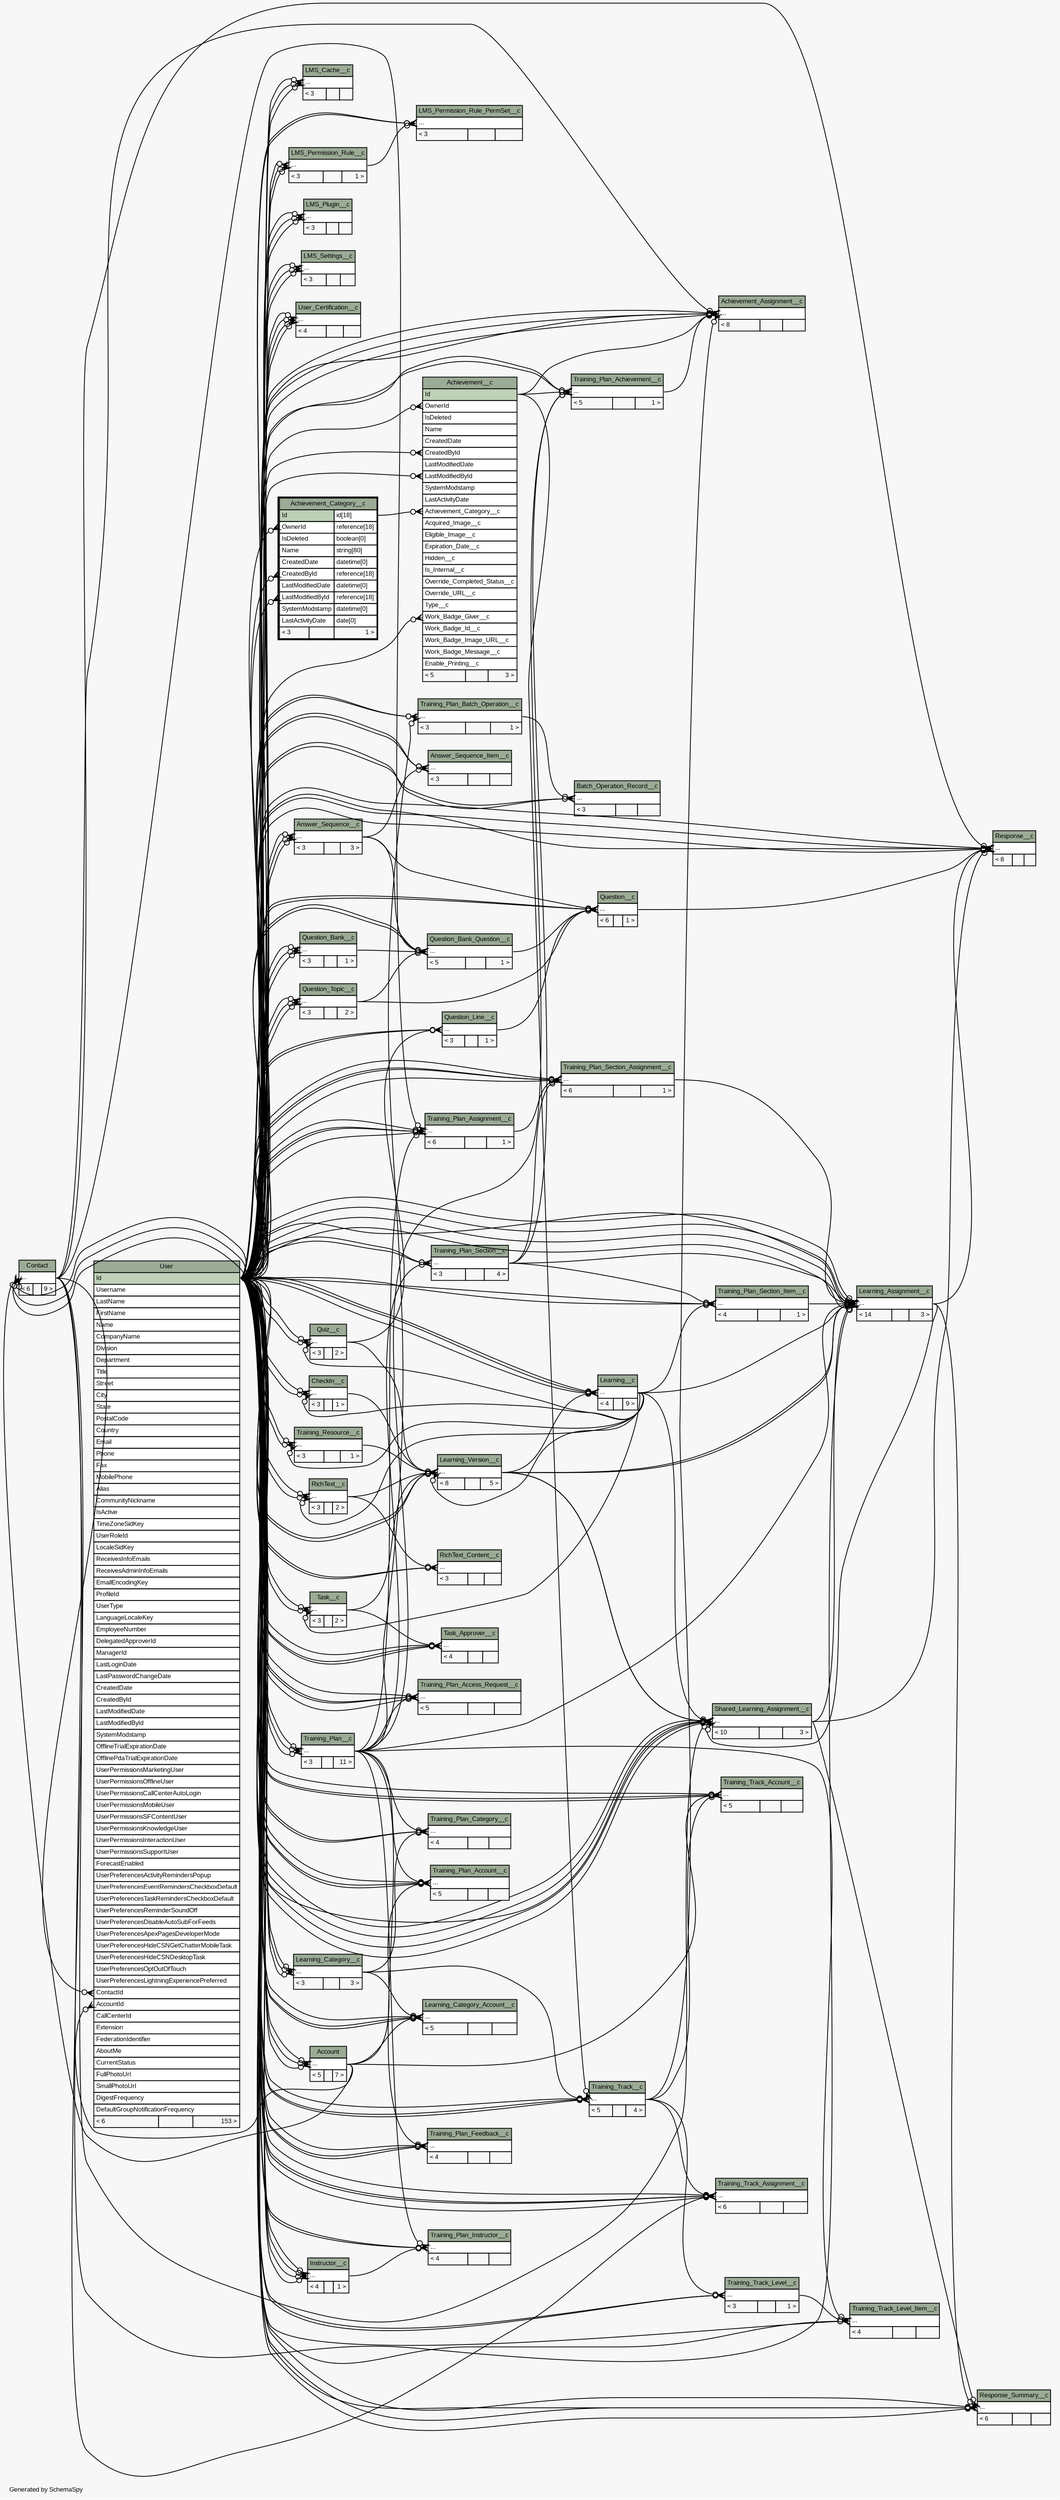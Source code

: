 // dot 2.36.0 on Mac OS X 10.10.3
// SchemaSpy rev 590
digraph "twoDegreesRelationshipsDiagram" {
  graph [
    rankdir="RL"
    bgcolor="#f7f7f7"
    label="\nGenerated by SchemaSpy"
    labeljust="l"
    nodesep="0.18"
    ranksep="0.46"
    fontname="Arial"
    fontsize="8"
  ];
  node [
    fontname="Arial"
    fontsize="8"
    shape="plaintext"
  ];
  edge [
    arrowsize="0.8"
  ];
  "Account":"elipses":w -> "User":"Id":e [arrowhead=none dir=back arrowtail=crowodot];
  "Account":"elipses":w -> "User":"Id":e [arrowhead=none dir=back arrowtail=crowodot];
  "Account":"elipses":w -> "User":"Id":e [arrowhead=none dir=back arrowtail=crowodot];
  "Achievement__c":"Achievement_Category__c":w -> "Achievement_Category__c":"Id.type":e [arrowhead=none dir=back arrowtail=crowodot];
  "Achievement__c":"CreatedById":w -> "User":"Id":e [arrowhead=none dir=back arrowtail=crowodot];
  "Achievement__c":"LastModifiedById":w -> "User":"Id":e [arrowhead=none dir=back arrowtail=crowodot];
  "Achievement__c":"OwnerId":w -> "User":"Id":e [arrowhead=none dir=back arrowtail=crowodot];
  "Achievement__c":"Work_Badge_Giver__c":w -> "User":"Id":e [arrowhead=none dir=back arrowtail=crowodot];
  "Achievement_Assignment__c":"elipses":w -> "Achievement__c":"Id":e [arrowhead=none dir=back arrowtail=crowodot];
  "Achievement_Assignment__c":"elipses":w -> "Contact":"elipses":e [arrowhead=none dir=back arrowtail=crowodot];
  "Achievement_Assignment__c":"elipses":w -> "User":"Id":e [arrowhead=none dir=back arrowtail=crowodot];
  "Achievement_Assignment__c":"elipses":w -> "User":"Id":e [arrowhead=none dir=back arrowtail=crowodot];
  "Achievement_Assignment__c":"elipses":w -> "User":"Id":e [arrowhead=none dir=back arrowtail=crowodot];
  "Achievement_Assignment__c":"elipses":w -> "Training_Plan_Achievement__c":"elipses":e [arrowhead=none dir=back arrowtail=crowodot];
  "Achievement_Assignment__c":"elipses":w -> "Training_Track__c":"elipses":e [arrowhead=none dir=back arrowtail=crowodot];
  "Achievement_Assignment__c":"elipses":w -> "User":"Id":e [arrowhead=none dir=back arrowtail=crowodot];
  "Achievement_Category__c":"CreatedById":w -> "User":"Id":e [arrowhead=none dir=back arrowtail=crowodot];
  "Achievement_Category__c":"LastModifiedById":w -> "User":"Id":e [arrowhead=none dir=back arrowtail=crowodot];
  "Achievement_Category__c":"OwnerId":w -> "User":"Id":e [arrowhead=none dir=back arrowtail=crowodot];
  "Answer_Sequence__c":"elipses":w -> "User":"Id":e [arrowhead=none dir=back arrowtail=crowodot];
  "Answer_Sequence__c":"elipses":w -> "User":"Id":e [arrowhead=none dir=back arrowtail=crowodot];
  "Answer_Sequence__c":"elipses":w -> "User":"Id":e [arrowhead=none dir=back arrowtail=crowodot];
  "Answer_Sequence_Item__c":"elipses":w -> "Answer_Sequence__c":"elipses":e [arrowhead=none dir=back arrowtail=crowodot];
  "Answer_Sequence_Item__c":"elipses":w -> "User":"Id":e [arrowhead=none dir=back arrowtail=crowodot];
  "Answer_Sequence_Item__c":"elipses":w -> "User":"Id":e [arrowhead=none dir=back arrowtail=crowodot];
  "Batch_Operation_Record__c":"elipses":w -> "User":"Id":e [arrowhead=none dir=back arrowtail=crowodot];
  "Batch_Operation_Record__c":"elipses":w -> "User":"Id":e [arrowhead=none dir=back arrowtail=crowodot];
  "Batch_Operation_Record__c":"elipses":w -> "Training_Plan_Batch_Operation__c":"elipses":e [arrowhead=none dir=back arrowtail=crowodot];
  "CheckIn__c":"elipses":w -> "User":"Id":e [arrowhead=none dir=back arrowtail=crowodot];
  "CheckIn__c":"elipses":w -> "User":"Id":e [arrowhead=none dir=back arrowtail=crowodot];
  "CheckIn__c":"elipses":w -> "Learning__c":"elipses":e [arrowhead=none dir=back arrowtail=crowodot];
  "Contact":"elipses":w -> "Account":"elipses":e [arrowhead=none dir=back arrowtail=crowodot];
  "Contact":"elipses":w -> "User":"Id":e [arrowhead=none dir=back arrowtail=crowodot];
  "Contact":"elipses":w -> "User":"Id":e [arrowhead=none dir=back arrowtail=crowodot];
  "Contact":"elipses":w -> "User":"Id":e [arrowhead=none dir=back arrowtail=crowodot];
  "Instructor__c":"elipses":w -> "User":"Id":e [arrowhead=none dir=back arrowtail=crowodot];
  "Instructor__c":"elipses":w -> "User":"Id":e [arrowhead=none dir=back arrowtail=crowodot];
  "Instructor__c":"elipses":w -> "User":"Id":e [arrowhead=none dir=back arrowtail=crowodot];
  "Instructor__c":"elipses":w -> "User":"Id":e [arrowhead=none dir=back arrowtail=crowodot];
  "Learning__c":"elipses":w -> "User":"Id":e [arrowhead=none dir=back arrowtail=crowodot];
  "Learning__c":"elipses":w -> "Learning_Version__c":"elipses":e [arrowhead=none dir=back arrowtail=crowodot];
  "Learning__c":"elipses":w -> "User":"Id":e [arrowhead=none dir=back arrowtail=crowodot];
  "Learning__c":"elipses":w -> "User":"Id":e [arrowhead=none dir=back arrowtail=crowodot];
  "Learning_Assignment__c":"elipses":w -> "User":"Id":e [arrowhead=none dir=back arrowtail=crowodot];
  "Learning_Assignment__c":"elipses":w -> "Contact":"elipses":e [arrowhead=none dir=back arrowtail=crowodot];
  "Learning_Assignment__c":"elipses":w -> "User":"Id":e [arrowhead=none dir=back arrowtail=crowodot];
  "Learning_Assignment__c":"elipses":w -> "Learning_Version__c":"elipses":e [arrowhead=none dir=back arrowtail=crowodot];
  "Learning_Assignment__c":"elipses":w -> "User":"Id":e [arrowhead=none dir=back arrowtail=crowodot];
  "Learning_Assignment__c":"elipses":w -> "Learning__c":"elipses":e [arrowhead=none dir=back arrowtail=crowodot];
  "Learning_Assignment__c":"elipses":w -> "Learning_Version__c":"elipses":e [arrowhead=none dir=back arrowtail=crowodot];
  "Learning_Assignment__c":"elipses":w -> "User":"Id":e [arrowhead=none dir=back arrowtail=crowodot];
  "Learning_Assignment__c":"elipses":w -> "Shared_Learning_Assignment__c":"elipses":e [arrowhead=none dir=back arrowtail=crowodot];
  "Learning_Assignment__c":"elipses":w -> "Training_Plan__c":"elipses":e [arrowhead=none dir=back arrowtail=crowodot];
  "Learning_Assignment__c":"elipses":w -> "Training_Plan_Section__c":"elipses":e [arrowhead=none dir=back arrowtail=crowodot];
  "Learning_Assignment__c":"elipses":w -> "Training_Plan_Section_Assignment__c":"elipses":e [arrowhead=none dir=back arrowtail=crowodot];
  "Learning_Assignment__c":"elipses":w -> "Training_Plan_Section_Item__c":"elipses":e [arrowhead=none dir=back arrowtail=crowodot];
  "Learning_Assignment__c":"elipses":w -> "User":"Id":e [arrowhead=none dir=back arrowtail=crowodot];
  "Learning_Category__c":"elipses":w -> "User":"Id":e [arrowhead=none dir=back arrowtail=crowodot];
  "Learning_Category__c":"elipses":w -> "User":"Id":e [arrowhead=none dir=back arrowtail=crowodot];
  "Learning_Category__c":"elipses":w -> "User":"Id":e [arrowhead=none dir=back arrowtail=crowodot];
  "Learning_Category_Account__c":"elipses":w -> "Account":"elipses":e [arrowhead=none dir=back arrowtail=crowodot];
  "Learning_Category_Account__c":"elipses":w -> "User":"Id":e [arrowhead=none dir=back arrowtail=crowodot];
  "Learning_Category_Account__c":"elipses":w -> "User":"Id":e [arrowhead=none dir=back arrowtail=crowodot];
  "Learning_Category_Account__c":"elipses":w -> "Learning_Category__c":"elipses":e [arrowhead=none dir=back arrowtail=crowodot];
  "Learning_Category_Account__c":"elipses":w -> "User":"Id":e [arrowhead=none dir=back arrowtail=crowodot];
  "Learning_Version__c":"elipses":w -> "CheckIn__c":"elipses":e [arrowhead=none dir=back arrowtail=crowodot];
  "Learning_Version__c":"elipses":w -> "User":"Id":e [arrowhead=none dir=back arrowtail=crowodot];
  "Learning_Version__c":"elipses":w -> "User":"Id":e [arrowhead=none dir=back arrowtail=crowodot];
  "Learning_Version__c":"elipses":w -> "Learning__c":"elipses":e [arrowhead=none dir=back arrowtail=crowodot];
  "Learning_Version__c":"elipses":w -> "Quiz__c":"elipses":e [arrowhead=none dir=back arrowtail=crowodot];
  "Learning_Version__c":"elipses":w -> "RichText__c":"elipses":e [arrowhead=none dir=back arrowtail=crowodot];
  "Learning_Version__c":"elipses":w -> "Task__c":"elipses":e [arrowhead=none dir=back arrowtail=crowodot];
  "Learning_Version__c":"elipses":w -> "Training_Resource__c":"elipses":e [arrowhead=none dir=back arrowtail=crowodot];
  "LMS_Cache__c":"elipses":w -> "User":"Id":e [arrowhead=none dir=back arrowtail=crowodot];
  "LMS_Cache__c":"elipses":w -> "User":"Id":e [arrowhead=none dir=back arrowtail=crowodot];
  "LMS_Cache__c":"elipses":w -> "User":"Id":e [arrowhead=none dir=back arrowtail=crowodot];
  "LMS_Permission_Rule__c":"elipses":w -> "User":"Id":e [arrowhead=none dir=back arrowtail=crowodot];
  "LMS_Permission_Rule__c":"elipses":w -> "User":"Id":e [arrowhead=none dir=back arrowtail=crowodot];
  "LMS_Permission_Rule__c":"elipses":w -> "User":"Id":e [arrowhead=none dir=back arrowtail=crowodot];
  "LMS_Permission_Rule_PermSet__c":"elipses":w -> "User":"Id":e [arrowhead=none dir=back arrowtail=crowodot];
  "LMS_Permission_Rule_PermSet__c":"elipses":w -> "User":"Id":e [arrowhead=none dir=back arrowtail=crowodot];
  "LMS_Permission_Rule_PermSet__c":"elipses":w -> "LMS_Permission_Rule__c":"elipses":e [arrowhead=none dir=back arrowtail=crowodot];
  "LMS_Plugin__c":"elipses":w -> "User":"Id":e [arrowhead=none dir=back arrowtail=crowodot];
  "LMS_Plugin__c":"elipses":w -> "User":"Id":e [arrowhead=none dir=back arrowtail=crowodot];
  "LMS_Plugin__c":"elipses":w -> "User":"Id":e [arrowhead=none dir=back arrowtail=crowodot];
  "LMS_Settings__c":"elipses":w -> "User":"Id":e [arrowhead=none dir=back arrowtail=crowodot];
  "LMS_Settings__c":"elipses":w -> "User":"Id":e [arrowhead=none dir=back arrowtail=crowodot];
  "LMS_Settings__c":"elipses":w -> "User":"Id":e [arrowhead=none dir=back arrowtail=crowodot];
  "Question__c":"elipses":w -> "Answer_Sequence__c":"elipses":e [arrowhead=none dir=back arrowtail=crowodot];
  "Question__c":"elipses":w -> "User":"Id":e [arrowhead=none dir=back arrowtail=crowodot];
  "Question__c":"elipses":w -> "User":"Id":e [arrowhead=none dir=back arrowtail=crowodot];
  "Question__c":"elipses":w -> "Question_Bank_Question__c":"elipses":e [arrowhead=none dir=back arrowtail=crowodot];
  "Question__c":"elipses":w -> "Question_Line__c":"elipses":e [arrowhead=none dir=back arrowtail=crowodot];
  "Question__c":"elipses":w -> "Question_Topic__c":"elipses":e [arrowhead=none dir=back arrowtail=crowodot];
  "Question_Bank__c":"elipses":w -> "User":"Id":e [arrowhead=none dir=back arrowtail=crowodot];
  "Question_Bank__c":"elipses":w -> "User":"Id":e [arrowhead=none dir=back arrowtail=crowodot];
  "Question_Bank__c":"elipses":w -> "User":"Id":e [arrowhead=none dir=back arrowtail=crowodot];
  "Question_Bank_Question__c":"elipses":w -> "Answer_Sequence__c":"elipses":e [arrowhead=none dir=back arrowtail=crowodot];
  "Question_Bank_Question__c":"elipses":w -> "User":"Id":e [arrowhead=none dir=back arrowtail=crowodot];
  "Question_Bank_Question__c":"elipses":w -> "User":"Id":e [arrowhead=none dir=back arrowtail=crowodot];
  "Question_Bank_Question__c":"elipses":w -> "Question_Bank__c":"elipses":e [arrowhead=none dir=back arrowtail=crowodot];
  "Question_Bank_Question__c":"elipses":w -> "Question_Topic__c":"elipses":e [arrowhead=none dir=back arrowtail=crowodot];
  "Question_Line__c":"elipses":w -> "User":"Id":e [arrowhead=none dir=back arrowtail=crowodot];
  "Question_Line__c":"elipses":w -> "User":"Id":e [arrowhead=none dir=back arrowtail=crowodot];
  "Question_Line__c":"elipses":w -> "Quiz__c":"elipses":e [arrowhead=none dir=back arrowtail=crowodot];
  "Question_Topic__c":"elipses":w -> "User":"Id":e [arrowhead=none dir=back arrowtail=crowodot];
  "Question_Topic__c":"elipses":w -> "User":"Id":e [arrowhead=none dir=back arrowtail=crowodot];
  "Question_Topic__c":"elipses":w -> "User":"Id":e [arrowhead=none dir=back arrowtail=crowodot];
  "Quiz__c":"elipses":w -> "User":"Id":e [arrowhead=none dir=back arrowtail=crowodot];
  "Quiz__c":"elipses":w -> "User":"Id":e [arrowhead=none dir=back arrowtail=crowodot];
  "Quiz__c":"elipses":w -> "Learning__c":"elipses":e [arrowhead=none dir=back arrowtail=crowodot];
  "Response__c":"elipses":w -> "Contact":"elipses":e [arrowhead=none dir=back arrowtail=crowodot];
  "Response__c":"elipses":w -> "User":"Id":e [arrowhead=none dir=back arrowtail=crowodot];
  "Response__c":"elipses":w -> "User":"Id":e [arrowhead=none dir=back arrowtail=crowodot];
  "Response__c":"elipses":w -> "Learning_Assignment__c":"elipses":e [arrowhead=none dir=back arrowtail=crowodot];
  "Response__c":"elipses":w -> "User":"Id":e [arrowhead=none dir=back arrowtail=crowodot];
  "Response__c":"elipses":w -> "Question__c":"elipses":e [arrowhead=none dir=back arrowtail=crowodot];
  "Response__c":"elipses":w -> "Shared_Learning_Assignment__c":"elipses":e [arrowhead=none dir=back arrowtail=crowodot];
  "Response__c":"elipses":w -> "User":"Id":e [arrowhead=none dir=back arrowtail=crowodot];
  "Response_Summary__c":"elipses":w -> "User":"Id":e [arrowhead=none dir=back arrowtail=crowodot];
  "Response_Summary__c":"elipses":w -> "User":"Id":e [arrowhead=none dir=back arrowtail=crowodot];
  "Response_Summary__c":"elipses":w -> "Learning_Assignment__c":"elipses":e [arrowhead=none dir=back arrowtail=crowodot];
  "Response_Summary__c":"elipses":w -> "User":"Id":e [arrowhead=none dir=back arrowtail=crowodot];
  "Response_Summary__c":"elipses":w -> "Shared_Learning_Assignment__c":"elipses":e [arrowhead=none dir=back arrowtail=crowodot];
  "Response_Summary__c":"elipses":w -> "User":"Id":e [arrowhead=none dir=back arrowtail=crowodot];
  "RichText__c":"elipses":w -> "User":"Id":e [arrowhead=none dir=back arrowtail=crowodot];
  "RichText__c":"elipses":w -> "User":"Id":e [arrowhead=none dir=back arrowtail=crowodot];
  "RichText__c":"elipses":w -> "Learning__c":"elipses":e [arrowhead=none dir=back arrowtail=crowodot];
  "RichText_Content__c":"elipses":w -> "User":"Id":e [arrowhead=none dir=back arrowtail=crowodot];
  "RichText_Content__c":"elipses":w -> "User":"Id":e [arrowhead=none dir=back arrowtail=crowodot];
  "RichText_Content__c":"elipses":w -> "RichText__c":"elipses":e [arrowhead=none dir=back arrowtail=crowodot];
  "Shared_Learning_Assignment__c":"elipses":w -> "User":"Id":e [arrowhead=none dir=back arrowtail=crowodot];
  "Shared_Learning_Assignment__c":"elipses":w -> "Contact":"elipses":e [arrowhead=none dir=back arrowtail=crowodot];
  "Shared_Learning_Assignment__c":"elipses":w -> "User":"Id":e [arrowhead=none dir=back arrowtail=crowodot];
  "Shared_Learning_Assignment__c":"elipses":w -> "Learning_Version__c":"elipses":e [arrowhead=none dir=back arrowtail=crowodot];
  "Shared_Learning_Assignment__c":"elipses":w -> "User":"Id":e [arrowhead=none dir=back arrowtail=crowodot];
  "Shared_Learning_Assignment__c":"elipses":w -> "Learning__c":"elipses":e [arrowhead=none dir=back arrowtail=crowodot];
  "Shared_Learning_Assignment__c":"elipses":w -> "Learning_Assignment__c":"elipses":e [arrowhead=none dir=back arrowtail=crowodot];
  "Shared_Learning_Assignment__c":"elipses":w -> "Learning_Version__c":"elipses":e [arrowhead=none dir=back arrowtail=crowodot];
  "Shared_Learning_Assignment__c":"elipses":w -> "User":"Id":e [arrowhead=none dir=back arrowtail=crowodot];
  "Shared_Learning_Assignment__c":"elipses":w -> "User":"Id":e [arrowhead=none dir=back arrowtail=crowodot];
  "Task__c":"elipses":w -> "User":"Id":e [arrowhead=none dir=back arrowtail=crowodot];
  "Task__c":"elipses":w -> "User":"Id":e [arrowhead=none dir=back arrowtail=crowodot];
  "Task__c":"elipses":w -> "Learning__c":"elipses":e [arrowhead=none dir=back arrowtail=crowodot];
  "Task_Approver__c":"elipses":w -> "User":"Id":e [arrowhead=none dir=back arrowtail=crowodot];
  "Task_Approver__c":"elipses":w -> "User":"Id":e [arrowhead=none dir=back arrowtail=crowodot];
  "Task_Approver__c":"elipses":w -> "Task__c":"elipses":e [arrowhead=none dir=back arrowtail=crowodot];
  "Task_Approver__c":"elipses":w -> "User":"Id":e [arrowhead=none dir=back arrowtail=crowodot];
  "Training_Plan__c":"elipses":w -> "User":"Id":e [arrowhead=none dir=back arrowtail=crowodot];
  "Training_Plan__c":"elipses":w -> "User":"Id":e [arrowhead=none dir=back arrowtail=crowodot];
  "Training_Plan__c":"elipses":w -> "User":"Id":e [arrowhead=none dir=back arrowtail=crowodot];
  "Training_Plan_Access_Request__c":"elipses":w -> "User":"Id":e [arrowhead=none dir=back arrowtail=crowodot];
  "Training_Plan_Access_Request__c":"elipses":w -> "User":"Id":e [arrowhead=none dir=back arrowtail=crowodot];
  "Training_Plan_Access_Request__c":"elipses":w -> "User":"Id":e [arrowhead=none dir=back arrowtail=crowodot];
  "Training_Plan_Access_Request__c":"elipses":w -> "Training_Plan__c":"elipses":e [arrowhead=none dir=back arrowtail=crowodot];
  "Training_Plan_Access_Request__c":"elipses":w -> "User":"Id":e [arrowhead=none dir=back arrowtail=crowodot];
  "Training_Plan_Account__c":"elipses":w -> "Account":"elipses":e [arrowhead=none dir=back arrowtail=crowodot];
  "Training_Plan_Account__c":"elipses":w -> "User":"Id":e [arrowhead=none dir=back arrowtail=crowodot];
  "Training_Plan_Account__c":"elipses":w -> "User":"Id":e [arrowhead=none dir=back arrowtail=crowodot];
  "Training_Plan_Account__c":"elipses":w -> "User":"Id":e [arrowhead=none dir=back arrowtail=crowodot];
  "Training_Plan_Account__c":"elipses":w -> "Training_Plan__c":"elipses":e [arrowhead=none dir=back arrowtail=crowodot];
  "Training_Plan_Achievement__c":"elipses":w -> "Achievement__c":"Id":e [arrowhead=none dir=back arrowtail=crowodot];
  "Training_Plan_Achievement__c":"elipses":w -> "User":"Id":e [arrowhead=none dir=back arrowtail=crowodot];
  "Training_Plan_Achievement__c":"elipses":w -> "User":"Id":e [arrowhead=none dir=back arrowtail=crowodot];
  "Training_Plan_Achievement__c":"elipses":w -> "Training_Plan__c":"elipses":e [arrowhead=none dir=back arrowtail=crowodot];
  "Training_Plan_Achievement__c":"elipses":w -> "Training_Plan_Section__c":"elipses":e [arrowhead=none dir=back arrowtail=crowodot];
  "Training_Plan_Assignment__c":"elipses":w -> "Contact":"elipses":e [arrowhead=none dir=back arrowtail=crowodot];
  "Training_Plan_Assignment__c":"elipses":w -> "User":"Id":e [arrowhead=none dir=back arrowtail=crowodot];
  "Training_Plan_Assignment__c":"elipses":w -> "User":"Id":e [arrowhead=none dir=back arrowtail=crowodot];
  "Training_Plan_Assignment__c":"elipses":w -> "User":"Id":e [arrowhead=none dir=back arrowtail=crowodot];
  "Training_Plan_Assignment__c":"elipses":w -> "Training_Plan__c":"elipses":e [arrowhead=none dir=back arrowtail=crowodot];
  "Training_Plan_Assignment__c":"elipses":w -> "User":"Id":e [arrowhead=none dir=back arrowtail=crowodot];
  "Training_Plan_Batch_Operation__c":"elipses":w -> "User":"Id":e [arrowhead=none dir=back arrowtail=crowodot];
  "Training_Plan_Batch_Operation__c":"elipses":w -> "User":"Id":e [arrowhead=none dir=back arrowtail=crowodot];
  "Training_Plan_Batch_Operation__c":"elipses":w -> "Training_Plan__c":"elipses":e [arrowhead=none dir=back arrowtail=crowodot];
  "Training_Plan_Category__c":"elipses":w -> "User":"Id":e [arrowhead=none dir=back arrowtail=crowodot];
  "Training_Plan_Category__c":"elipses":w -> "User":"Id":e [arrowhead=none dir=back arrowtail=crowodot];
  "Training_Plan_Category__c":"elipses":w -> "Learning_Category__c":"elipses":e [arrowhead=none dir=back arrowtail=crowodot];
  "Training_Plan_Category__c":"elipses":w -> "Training_Plan__c":"elipses":e [arrowhead=none dir=back arrowtail=crowodot];
  "Training_Plan_Feedback__c":"elipses":w -> "User":"Id":e [arrowhead=none dir=back arrowtail=crowodot];
  "Training_Plan_Feedback__c":"elipses":w -> "User":"Id":e [arrowhead=none dir=back arrowtail=crowodot];
  "Training_Plan_Feedback__c":"elipses":w -> "Training_Plan__c":"elipses":e [arrowhead=none dir=back arrowtail=crowodot];
  "Training_Plan_Feedback__c":"elipses":w -> "User":"Id":e [arrowhead=none dir=back arrowtail=crowodot];
  "Training_Plan_Instructor__c":"elipses":w -> "User":"Id":e [arrowhead=none dir=back arrowtail=crowodot];
  "Training_Plan_Instructor__c":"elipses":w -> "Instructor__c":"elipses":e [arrowhead=none dir=back arrowtail=crowodot];
  "Training_Plan_Instructor__c":"elipses":w -> "User":"Id":e [arrowhead=none dir=back arrowtail=crowodot];
  "Training_Plan_Instructor__c":"elipses":w -> "Training_Plan__c":"elipses":e [arrowhead=none dir=back arrowtail=crowodot];
  "Training_Plan_Section__c":"elipses":w -> "User":"Id":e [arrowhead=none dir=back arrowtail=crowodot];
  "Training_Plan_Section__c":"elipses":w -> "User":"Id":e [arrowhead=none dir=back arrowtail=crowodot];
  "Training_Plan_Section__c":"elipses":w -> "Training_Plan__c":"elipses":e [arrowhead=none dir=back arrowtail=crowodot];
  "Training_Plan_Section_Assignment__c":"elipses":w -> "User":"Id":e [arrowhead=none dir=back arrowtail=crowodot];
  "Training_Plan_Section_Assignment__c":"elipses":w -> "User":"Id":e [arrowhead=none dir=back arrowtail=crowodot];
  "Training_Plan_Section_Assignment__c":"elipses":w -> "User":"Id":e [arrowhead=none dir=back arrowtail=crowodot];
  "Training_Plan_Section_Assignment__c":"elipses":w -> "Training_Plan_Assignment__c":"elipses":e [arrowhead=none dir=back arrowtail=crowodot];
  "Training_Plan_Section_Assignment__c":"elipses":w -> "Training_Plan_Section__c":"elipses":e [arrowhead=none dir=back arrowtail=crowodot];
  "Training_Plan_Section_Assignment__c":"elipses":w -> "User":"Id":e [arrowhead=none dir=back arrowtail=crowodot];
  "Training_Plan_Section_Item__c":"elipses":w -> "User":"Id":e [arrowhead=none dir=back arrowtail=crowodot];
  "Training_Plan_Section_Item__c":"elipses":w -> "User":"Id":e [arrowhead=none dir=back arrowtail=crowodot];
  "Training_Plan_Section_Item__c":"elipses":w -> "Learning__c":"elipses":e [arrowhead=none dir=back arrowtail=crowodot];
  "Training_Plan_Section_Item__c":"elipses":w -> "Training_Plan_Section__c":"elipses":e [arrowhead=none dir=back arrowtail=crowodot];
  "Training_Resource__c":"elipses":w -> "User":"Id":e [arrowhead=none dir=back arrowtail=crowodot];
  "Training_Resource__c":"elipses":w -> "User":"Id":e [arrowhead=none dir=back arrowtail=crowodot];
  "Training_Resource__c":"elipses":w -> "Learning__c":"elipses":e [arrowhead=none dir=back arrowtail=crowodot];
  "Training_Track__c":"elipses":w -> "Achievement__c":"Id":e [arrowhead=none dir=back arrowtail=crowodot];
  "Training_Track__c":"elipses":w -> "User":"Id":e [arrowhead=none dir=back arrowtail=crowodot];
  "Training_Track__c":"elipses":w -> "User":"Id":e [arrowhead=none dir=back arrowtail=crowodot];
  "Training_Track__c":"elipses":w -> "Learning_Category__c":"elipses":e [arrowhead=none dir=back arrowtail=crowodot];
  "Training_Track__c":"elipses":w -> "User":"Id":e [arrowhead=none dir=back arrowtail=crowodot];
  "Training_Track_Account__c":"elipses":w -> "Account":"elipses":e [arrowhead=none dir=back arrowtail=crowodot];
  "Training_Track_Account__c":"elipses":w -> "User":"Id":e [arrowhead=none dir=back arrowtail=crowodot];
  "Training_Track_Account__c":"elipses":w -> "User":"Id":e [arrowhead=none dir=back arrowtail=crowodot];
  "Training_Track_Account__c":"elipses":w -> "User":"Id":e [arrowhead=none dir=back arrowtail=crowodot];
  "Training_Track_Account__c":"elipses":w -> "Training_Track__c":"elipses":e [arrowhead=none dir=back arrowtail=crowodot];
  "Training_Track_Assignment__c":"elipses":w -> "Contact":"elipses":e [arrowhead=none dir=back arrowtail=crowodot];
  "Training_Track_Assignment__c":"elipses":w -> "User":"Id":e [arrowhead=none dir=back arrowtail=crowodot];
  "Training_Track_Assignment__c":"elipses":w -> "User":"Id":e [arrowhead=none dir=back arrowtail=crowodot];
  "Training_Track_Assignment__c":"elipses":w -> "User":"Id":e [arrowhead=none dir=back arrowtail=crowodot];
  "Training_Track_Assignment__c":"elipses":w -> "Training_Track__c":"elipses":e [arrowhead=none dir=back arrowtail=crowodot];
  "Training_Track_Assignment__c":"elipses":w -> "User":"Id":e [arrowhead=none dir=back arrowtail=crowodot];
  "Training_Track_Level__c":"elipses":w -> "User":"Id":e [arrowhead=none dir=back arrowtail=crowodot];
  "Training_Track_Level__c":"elipses":w -> "User":"Id":e [arrowhead=none dir=back arrowtail=crowodot];
  "Training_Track_Level__c":"elipses":w -> "Training_Track__c":"elipses":e [arrowhead=none dir=back arrowtail=crowodot];
  "Training_Track_Level_Item__c":"elipses":w -> "User":"Id":e [arrowhead=none dir=back arrowtail=crowodot];
  "Training_Track_Level_Item__c":"elipses":w -> "User":"Id":e [arrowhead=none dir=back arrowtail=crowodot];
  "Training_Track_Level_Item__c":"elipses":w -> "Training_Plan__c":"elipses":e [arrowhead=none dir=back arrowtail=crowodot];
  "Training_Track_Level_Item__c":"elipses":w -> "Training_Track_Level__c":"elipses":e [arrowhead=none dir=back arrowtail=crowodot];
  "User":"AccountId":w -> "Account":"elipses":e [arrowhead=none dir=back arrowtail=crowodot];
  "User":"ContactId":w -> "Contact":"elipses":e [arrowhead=none dir=back arrowtail=crowodot];
  "User_Certification__c":"elipses":w -> "User":"Id":e [arrowhead=none dir=back arrowtail=crowodot];
  "User_Certification__c":"elipses":w -> "User":"Id":e [arrowhead=none dir=back arrowtail=crowodot];
  "User_Certification__c":"elipses":w -> "User":"Id":e [arrowhead=none dir=back arrowtail=crowodot];
  "User_Certification__c":"elipses":w -> "User":"Id":e [arrowhead=none dir=back arrowtail=crowodot];
  "Account" [
    label=<
    <TABLE BORDER="0" CELLBORDER="1" CELLSPACING="0" BGCOLOR="#ffffff">
      <TR><TD COLSPAN="3" BGCOLOR="#9bab96" ALIGN="CENTER">Account</TD></TR>
      <TR><TD PORT="elipses" COLSPAN="3" ALIGN="LEFT">...</TD></TR>
      <TR><TD ALIGN="LEFT" BGCOLOR="#f7f7f7">&lt; 5</TD><TD ALIGN="RIGHT" BGCOLOR="#f7f7f7">  </TD><TD ALIGN="RIGHT" BGCOLOR="#f7f7f7">7 &gt;</TD></TR>
    </TABLE>>
    URL="Account.html"
    tooltip="Account"
  ];
  "Achievement__c" [
    label=<
    <TABLE BORDER="0" CELLBORDER="1" CELLSPACING="0" BGCOLOR="#ffffff">
      <TR><TD COLSPAN="3" BGCOLOR="#9bab96" ALIGN="CENTER">Achievement__c</TD></TR>
      <TR><TD PORT="Id" COLSPAN="3" BGCOLOR="#bed1b8" ALIGN="LEFT">Id</TD></TR>
      <TR><TD PORT="OwnerId" COLSPAN="3" ALIGN="LEFT">OwnerId</TD></TR>
      <TR><TD PORT="IsDeleted" COLSPAN="3" ALIGN="LEFT">IsDeleted</TD></TR>
      <TR><TD PORT="Name" COLSPAN="3" ALIGN="LEFT">Name</TD></TR>
      <TR><TD PORT="CreatedDate" COLSPAN="3" ALIGN="LEFT">CreatedDate</TD></TR>
      <TR><TD PORT="CreatedById" COLSPAN="3" ALIGN="LEFT">CreatedById</TD></TR>
      <TR><TD PORT="LastModifiedDate" COLSPAN="3" ALIGN="LEFT">LastModifiedDate</TD></TR>
      <TR><TD PORT="LastModifiedById" COLSPAN="3" ALIGN="LEFT">LastModifiedById</TD></TR>
      <TR><TD PORT="SystemModstamp" COLSPAN="3" ALIGN="LEFT">SystemModstamp</TD></TR>
      <TR><TD PORT="LastActivityDate" COLSPAN="3" ALIGN="LEFT">LastActivityDate</TD></TR>
      <TR><TD PORT="Achievement_Category__c" COLSPAN="3" ALIGN="LEFT">Achievement_Category__c</TD></TR>
      <TR><TD PORT="Acquired_Image__c" COLSPAN="3" ALIGN="LEFT">Acquired_Image__c</TD></TR>
      <TR><TD PORT="Eligible_Image__c" COLSPAN="3" ALIGN="LEFT">Eligible_Image__c</TD></TR>
      <TR><TD PORT="Expiration_Date__c" COLSPAN="3" ALIGN="LEFT">Expiration_Date__c</TD></TR>
      <TR><TD PORT="Hidden__c" COLSPAN="3" ALIGN="LEFT">Hidden__c</TD></TR>
      <TR><TD PORT="Is_Internal__c" COLSPAN="3" ALIGN="LEFT">Is_Internal__c</TD></TR>
      <TR><TD PORT="Override_Completed_Status__c" COLSPAN="3" ALIGN="LEFT">Override_Completed_Status__c</TD></TR>
      <TR><TD PORT="Override_URL__c" COLSPAN="3" ALIGN="LEFT">Override_URL__c</TD></TR>
      <TR><TD PORT="Type__c" COLSPAN="3" ALIGN="LEFT">Type__c</TD></TR>
      <TR><TD PORT="Work_Badge_Giver__c" COLSPAN="3" ALIGN="LEFT">Work_Badge_Giver__c</TD></TR>
      <TR><TD PORT="Work_Badge_Id__c" COLSPAN="3" ALIGN="LEFT">Work_Badge_Id__c</TD></TR>
      <TR><TD PORT="Work_Badge_Image_URL__c" COLSPAN="3" ALIGN="LEFT">Work_Badge_Image_URL__c</TD></TR>
      <TR><TD PORT="Work_Badge_Message__c" COLSPAN="3" ALIGN="LEFT">Work_Badge_Message__c</TD></TR>
      <TR><TD PORT="Enable_Printing__c" COLSPAN="3" ALIGN="LEFT">Enable_Printing__c</TD></TR>
      <TR><TD ALIGN="LEFT" BGCOLOR="#f7f7f7">&lt; 5</TD><TD ALIGN="RIGHT" BGCOLOR="#f7f7f7">  </TD><TD ALIGN="RIGHT" BGCOLOR="#f7f7f7">3 &gt;</TD></TR>
    </TABLE>>
    URL="Achievement__c.html"
    tooltip="Achievement__c"
  ];
  "Achievement_Assignment__c" [
    label=<
    <TABLE BORDER="0" CELLBORDER="1" CELLSPACING="0" BGCOLOR="#ffffff">
      <TR><TD COLSPAN="3" BGCOLOR="#9bab96" ALIGN="CENTER">Achievement_Assignment__c</TD></TR>
      <TR><TD PORT="elipses" COLSPAN="3" ALIGN="LEFT">...</TD></TR>
      <TR><TD ALIGN="LEFT" BGCOLOR="#f7f7f7">&lt; 8</TD><TD ALIGN="RIGHT" BGCOLOR="#f7f7f7">  </TD><TD ALIGN="RIGHT" BGCOLOR="#f7f7f7">  </TD></TR>
    </TABLE>>
    URL="Achievement_Assignment__c.html"
    tooltip="Achievement_Assignment__c"
  ];
  "Achievement_Category__c" [
    label=<
    <TABLE BORDER="2" CELLBORDER="1" CELLSPACING="0" BGCOLOR="#ffffff">
      <TR><TD COLSPAN="3" BGCOLOR="#9bab96" ALIGN="CENTER">Achievement_Category__c</TD></TR>
      <TR><TD PORT="Id" COLSPAN="2" BGCOLOR="#bed1b8" ALIGN="LEFT">Id</TD><TD PORT="Id.type" ALIGN="LEFT">id[18]</TD></TR>
      <TR><TD PORT="OwnerId" COLSPAN="2" ALIGN="LEFT">OwnerId</TD><TD PORT="OwnerId.type" ALIGN="LEFT">reference[18]</TD></TR>
      <TR><TD PORT="IsDeleted" COLSPAN="2" ALIGN="LEFT">IsDeleted</TD><TD PORT="IsDeleted.type" ALIGN="LEFT">boolean[0]</TD></TR>
      <TR><TD PORT="Name" COLSPAN="2" ALIGN="LEFT">Name</TD><TD PORT="Name.type" ALIGN="LEFT">string[80]</TD></TR>
      <TR><TD PORT="CreatedDate" COLSPAN="2" ALIGN="LEFT">CreatedDate</TD><TD PORT="CreatedDate.type" ALIGN="LEFT">datetime[0]</TD></TR>
      <TR><TD PORT="CreatedById" COLSPAN="2" ALIGN="LEFT">CreatedById</TD><TD PORT="CreatedById.type" ALIGN="LEFT">reference[18]</TD></TR>
      <TR><TD PORT="LastModifiedDate" COLSPAN="2" ALIGN="LEFT">LastModifiedDate</TD><TD PORT="LastModifiedDate.type" ALIGN="LEFT">datetime[0]</TD></TR>
      <TR><TD PORT="LastModifiedById" COLSPAN="2" ALIGN="LEFT">LastModifiedById</TD><TD PORT="LastModifiedById.type" ALIGN="LEFT">reference[18]</TD></TR>
      <TR><TD PORT="SystemModstamp" COLSPAN="2" ALIGN="LEFT">SystemModstamp</TD><TD PORT="SystemModstamp.type" ALIGN="LEFT">datetime[0]</TD></TR>
      <TR><TD PORT="LastActivityDate" COLSPAN="2" ALIGN="LEFT">LastActivityDate</TD><TD PORT="LastActivityDate.type" ALIGN="LEFT">date[0]</TD></TR>
      <TR><TD ALIGN="LEFT" BGCOLOR="#f7f7f7">&lt; 3</TD><TD ALIGN="RIGHT" BGCOLOR="#f7f7f7">  </TD><TD ALIGN="RIGHT" BGCOLOR="#f7f7f7">1 &gt;</TD></TR>
    </TABLE>>
    URL="Achievement_Category__c.html"
    tooltip="Achievement_Category__c"
  ];
  "Answer_Sequence__c" [
    label=<
    <TABLE BORDER="0" CELLBORDER="1" CELLSPACING="0" BGCOLOR="#ffffff">
      <TR><TD COLSPAN="3" BGCOLOR="#9bab96" ALIGN="CENTER">Answer_Sequence__c</TD></TR>
      <TR><TD PORT="elipses" COLSPAN="3" ALIGN="LEFT">...</TD></TR>
      <TR><TD ALIGN="LEFT" BGCOLOR="#f7f7f7">&lt; 3</TD><TD ALIGN="RIGHT" BGCOLOR="#f7f7f7">  </TD><TD ALIGN="RIGHT" BGCOLOR="#f7f7f7">3 &gt;</TD></TR>
    </TABLE>>
    URL="Answer_Sequence__c.html"
    tooltip="Answer_Sequence__c"
  ];
  "Answer_Sequence_Item__c" [
    label=<
    <TABLE BORDER="0" CELLBORDER="1" CELLSPACING="0" BGCOLOR="#ffffff">
      <TR><TD COLSPAN="3" BGCOLOR="#9bab96" ALIGN="CENTER">Answer_Sequence_Item__c</TD></TR>
      <TR><TD PORT="elipses" COLSPAN="3" ALIGN="LEFT">...</TD></TR>
      <TR><TD ALIGN="LEFT" BGCOLOR="#f7f7f7">&lt; 3</TD><TD ALIGN="RIGHT" BGCOLOR="#f7f7f7">  </TD><TD ALIGN="RIGHT" BGCOLOR="#f7f7f7">  </TD></TR>
    </TABLE>>
    URL="Answer_Sequence_Item__c.html"
    tooltip="Answer_Sequence_Item__c"
  ];
  "Batch_Operation_Record__c" [
    label=<
    <TABLE BORDER="0" CELLBORDER="1" CELLSPACING="0" BGCOLOR="#ffffff">
      <TR><TD COLSPAN="3" BGCOLOR="#9bab96" ALIGN="CENTER">Batch_Operation_Record__c</TD></TR>
      <TR><TD PORT="elipses" COLSPAN="3" ALIGN="LEFT">...</TD></TR>
      <TR><TD ALIGN="LEFT" BGCOLOR="#f7f7f7">&lt; 3</TD><TD ALIGN="RIGHT" BGCOLOR="#f7f7f7">  </TD><TD ALIGN="RIGHT" BGCOLOR="#f7f7f7">  </TD></TR>
    </TABLE>>
    URL="Batch_Operation_Record__c.html"
    tooltip="Batch_Operation_Record__c"
  ];
  "CheckIn__c" [
    label=<
    <TABLE BORDER="0" CELLBORDER="1" CELLSPACING="0" BGCOLOR="#ffffff">
      <TR><TD COLSPAN="3" BGCOLOR="#9bab96" ALIGN="CENTER">CheckIn__c</TD></TR>
      <TR><TD PORT="elipses" COLSPAN="3" ALIGN="LEFT">...</TD></TR>
      <TR><TD ALIGN="LEFT" BGCOLOR="#f7f7f7">&lt; 3</TD><TD ALIGN="RIGHT" BGCOLOR="#f7f7f7">  </TD><TD ALIGN="RIGHT" BGCOLOR="#f7f7f7">1 &gt;</TD></TR>
    </TABLE>>
    URL="CheckIn__c.html"
    tooltip="CheckIn__c"
  ];
  "Contact" [
    label=<
    <TABLE BORDER="0" CELLBORDER="1" CELLSPACING="0" BGCOLOR="#ffffff">
      <TR><TD COLSPAN="3" BGCOLOR="#9bab96" ALIGN="CENTER">Contact</TD></TR>
      <TR><TD PORT="elipses" COLSPAN="3" ALIGN="LEFT">...</TD></TR>
      <TR><TD ALIGN="LEFT" BGCOLOR="#f7f7f7">&lt; 6</TD><TD ALIGN="RIGHT" BGCOLOR="#f7f7f7">  </TD><TD ALIGN="RIGHT" BGCOLOR="#f7f7f7">9 &gt;</TD></TR>
    </TABLE>>
    URL="Contact.html"
    tooltip="Contact"
  ];
  "Instructor__c" [
    label=<
    <TABLE BORDER="0" CELLBORDER="1" CELLSPACING="0" BGCOLOR="#ffffff">
      <TR><TD COLSPAN="3" BGCOLOR="#9bab96" ALIGN="CENTER">Instructor__c</TD></TR>
      <TR><TD PORT="elipses" COLSPAN="3" ALIGN="LEFT">...</TD></TR>
      <TR><TD ALIGN="LEFT" BGCOLOR="#f7f7f7">&lt; 4</TD><TD ALIGN="RIGHT" BGCOLOR="#f7f7f7">  </TD><TD ALIGN="RIGHT" BGCOLOR="#f7f7f7">1 &gt;</TD></TR>
    </TABLE>>
    URL="Instructor__c.html"
    tooltip="Instructor__c"
  ];
  "Learning__c" [
    label=<
    <TABLE BORDER="0" CELLBORDER="1" CELLSPACING="0" BGCOLOR="#ffffff">
      <TR><TD COLSPAN="3" BGCOLOR="#9bab96" ALIGN="CENTER">Learning__c</TD></TR>
      <TR><TD PORT="elipses" COLSPAN="3" ALIGN="LEFT">...</TD></TR>
      <TR><TD ALIGN="LEFT" BGCOLOR="#f7f7f7">&lt; 4</TD><TD ALIGN="RIGHT" BGCOLOR="#f7f7f7">  </TD><TD ALIGN="RIGHT" BGCOLOR="#f7f7f7">9 &gt;</TD></TR>
    </TABLE>>
    URL="Learning__c.html"
    tooltip="Learning__c"
  ];
  "Learning_Assignment__c" [
    label=<
    <TABLE BORDER="0" CELLBORDER="1" CELLSPACING="0" BGCOLOR="#ffffff">
      <TR><TD COLSPAN="3" BGCOLOR="#9bab96" ALIGN="CENTER">Learning_Assignment__c</TD></TR>
      <TR><TD PORT="elipses" COLSPAN="3" ALIGN="LEFT">...</TD></TR>
      <TR><TD ALIGN="LEFT" BGCOLOR="#f7f7f7">&lt; 14</TD><TD ALIGN="RIGHT" BGCOLOR="#f7f7f7">  </TD><TD ALIGN="RIGHT" BGCOLOR="#f7f7f7">3 &gt;</TD></TR>
    </TABLE>>
    URL="Learning_Assignment__c.html"
    tooltip="Learning_Assignment__c"
  ];
  "Learning_Category__c" [
    label=<
    <TABLE BORDER="0" CELLBORDER="1" CELLSPACING="0" BGCOLOR="#ffffff">
      <TR><TD COLSPAN="3" BGCOLOR="#9bab96" ALIGN="CENTER">Learning_Category__c</TD></TR>
      <TR><TD PORT="elipses" COLSPAN="3" ALIGN="LEFT">...</TD></TR>
      <TR><TD ALIGN="LEFT" BGCOLOR="#f7f7f7">&lt; 3</TD><TD ALIGN="RIGHT" BGCOLOR="#f7f7f7">  </TD><TD ALIGN="RIGHT" BGCOLOR="#f7f7f7">3 &gt;</TD></TR>
    </TABLE>>
    URL="Learning_Category__c.html"
    tooltip="Learning_Category__c"
  ];
  "Learning_Category_Account__c" [
    label=<
    <TABLE BORDER="0" CELLBORDER="1" CELLSPACING="0" BGCOLOR="#ffffff">
      <TR><TD COLSPAN="3" BGCOLOR="#9bab96" ALIGN="CENTER">Learning_Category_Account__c</TD></TR>
      <TR><TD PORT="elipses" COLSPAN="3" ALIGN="LEFT">...</TD></TR>
      <TR><TD ALIGN="LEFT" BGCOLOR="#f7f7f7">&lt; 5</TD><TD ALIGN="RIGHT" BGCOLOR="#f7f7f7">  </TD><TD ALIGN="RIGHT" BGCOLOR="#f7f7f7">  </TD></TR>
    </TABLE>>
    URL="Learning_Category_Account__c.html"
    tooltip="Learning_Category_Account__c"
  ];
  "Learning_Version__c" [
    label=<
    <TABLE BORDER="0" CELLBORDER="1" CELLSPACING="0" BGCOLOR="#ffffff">
      <TR><TD COLSPAN="3" BGCOLOR="#9bab96" ALIGN="CENTER">Learning_Version__c</TD></TR>
      <TR><TD PORT="elipses" COLSPAN="3" ALIGN="LEFT">...</TD></TR>
      <TR><TD ALIGN="LEFT" BGCOLOR="#f7f7f7">&lt; 8</TD><TD ALIGN="RIGHT" BGCOLOR="#f7f7f7">  </TD><TD ALIGN="RIGHT" BGCOLOR="#f7f7f7">5 &gt;</TD></TR>
    </TABLE>>
    URL="Learning_Version__c.html"
    tooltip="Learning_Version__c"
  ];
  "LMS_Cache__c" [
    label=<
    <TABLE BORDER="0" CELLBORDER="1" CELLSPACING="0" BGCOLOR="#ffffff">
      <TR><TD COLSPAN="3" BGCOLOR="#9bab96" ALIGN="CENTER">LMS_Cache__c</TD></TR>
      <TR><TD PORT="elipses" COLSPAN="3" ALIGN="LEFT">...</TD></TR>
      <TR><TD ALIGN="LEFT" BGCOLOR="#f7f7f7">&lt; 3</TD><TD ALIGN="RIGHT" BGCOLOR="#f7f7f7">  </TD><TD ALIGN="RIGHT" BGCOLOR="#f7f7f7">  </TD></TR>
    </TABLE>>
    URL="LMS_Cache__c.html"
    tooltip="LMS_Cache__c"
  ];
  "LMS_Permission_Rule__c" [
    label=<
    <TABLE BORDER="0" CELLBORDER="1" CELLSPACING="0" BGCOLOR="#ffffff">
      <TR><TD COLSPAN="3" BGCOLOR="#9bab96" ALIGN="CENTER">LMS_Permission_Rule__c</TD></TR>
      <TR><TD PORT="elipses" COLSPAN="3" ALIGN="LEFT">...</TD></TR>
      <TR><TD ALIGN="LEFT" BGCOLOR="#f7f7f7">&lt; 3</TD><TD ALIGN="RIGHT" BGCOLOR="#f7f7f7">  </TD><TD ALIGN="RIGHT" BGCOLOR="#f7f7f7">1 &gt;</TD></TR>
    </TABLE>>
    URL="LMS_Permission_Rule__c.html"
    tooltip="LMS_Permission_Rule__c"
  ];
  "LMS_Permission_Rule_PermSet__c" [
    label=<
    <TABLE BORDER="0" CELLBORDER="1" CELLSPACING="0" BGCOLOR="#ffffff">
      <TR><TD COLSPAN="3" BGCOLOR="#9bab96" ALIGN="CENTER">LMS_Permission_Rule_PermSet__c</TD></TR>
      <TR><TD PORT="elipses" COLSPAN="3" ALIGN="LEFT">...</TD></TR>
      <TR><TD ALIGN="LEFT" BGCOLOR="#f7f7f7">&lt; 3</TD><TD ALIGN="RIGHT" BGCOLOR="#f7f7f7">  </TD><TD ALIGN="RIGHT" BGCOLOR="#f7f7f7">  </TD></TR>
    </TABLE>>
    URL="LMS_Permission_Rule_PermSet__c.html"
    tooltip="LMS_Permission_Rule_PermSet__c"
  ];
  "LMS_Plugin__c" [
    label=<
    <TABLE BORDER="0" CELLBORDER="1" CELLSPACING="0" BGCOLOR="#ffffff">
      <TR><TD COLSPAN="3" BGCOLOR="#9bab96" ALIGN="CENTER">LMS_Plugin__c</TD></TR>
      <TR><TD PORT="elipses" COLSPAN="3" ALIGN="LEFT">...</TD></TR>
      <TR><TD ALIGN="LEFT" BGCOLOR="#f7f7f7">&lt; 3</TD><TD ALIGN="RIGHT" BGCOLOR="#f7f7f7">  </TD><TD ALIGN="RIGHT" BGCOLOR="#f7f7f7">  </TD></TR>
    </TABLE>>
    URL="LMS_Plugin__c.html"
    tooltip="LMS_Plugin__c"
  ];
  "LMS_Settings__c" [
    label=<
    <TABLE BORDER="0" CELLBORDER="1" CELLSPACING="0" BGCOLOR="#ffffff">
      <TR><TD COLSPAN="3" BGCOLOR="#9bab96" ALIGN="CENTER">LMS_Settings__c</TD></TR>
      <TR><TD PORT="elipses" COLSPAN="3" ALIGN="LEFT">...</TD></TR>
      <TR><TD ALIGN="LEFT" BGCOLOR="#f7f7f7">&lt; 3</TD><TD ALIGN="RIGHT" BGCOLOR="#f7f7f7">  </TD><TD ALIGN="RIGHT" BGCOLOR="#f7f7f7">  </TD></TR>
    </TABLE>>
    URL="LMS_Settings__c.html"
    tooltip="LMS_Settings__c"
  ];
  "Question__c" [
    label=<
    <TABLE BORDER="0" CELLBORDER="1" CELLSPACING="0" BGCOLOR="#ffffff">
      <TR><TD COLSPAN="3" BGCOLOR="#9bab96" ALIGN="CENTER">Question__c</TD></TR>
      <TR><TD PORT="elipses" COLSPAN="3" ALIGN="LEFT">...</TD></TR>
      <TR><TD ALIGN="LEFT" BGCOLOR="#f7f7f7">&lt; 6</TD><TD ALIGN="RIGHT" BGCOLOR="#f7f7f7">  </TD><TD ALIGN="RIGHT" BGCOLOR="#f7f7f7">1 &gt;</TD></TR>
    </TABLE>>
    URL="Question__c.html"
    tooltip="Question__c"
  ];
  "Question_Bank__c" [
    label=<
    <TABLE BORDER="0" CELLBORDER="1" CELLSPACING="0" BGCOLOR="#ffffff">
      <TR><TD COLSPAN="3" BGCOLOR="#9bab96" ALIGN="CENTER">Question_Bank__c</TD></TR>
      <TR><TD PORT="elipses" COLSPAN="3" ALIGN="LEFT">...</TD></TR>
      <TR><TD ALIGN="LEFT" BGCOLOR="#f7f7f7">&lt; 3</TD><TD ALIGN="RIGHT" BGCOLOR="#f7f7f7">  </TD><TD ALIGN="RIGHT" BGCOLOR="#f7f7f7">1 &gt;</TD></TR>
    </TABLE>>
    URL="Question_Bank__c.html"
    tooltip="Question_Bank__c"
  ];
  "Question_Bank_Question__c" [
    label=<
    <TABLE BORDER="0" CELLBORDER="1" CELLSPACING="0" BGCOLOR="#ffffff">
      <TR><TD COLSPAN="3" BGCOLOR="#9bab96" ALIGN="CENTER">Question_Bank_Question__c</TD></TR>
      <TR><TD PORT="elipses" COLSPAN="3" ALIGN="LEFT">...</TD></TR>
      <TR><TD ALIGN="LEFT" BGCOLOR="#f7f7f7">&lt; 5</TD><TD ALIGN="RIGHT" BGCOLOR="#f7f7f7">  </TD><TD ALIGN="RIGHT" BGCOLOR="#f7f7f7">1 &gt;</TD></TR>
    </TABLE>>
    URL="Question_Bank_Question__c.html"
    tooltip="Question_Bank_Question__c"
  ];
  "Question_Line__c" [
    label=<
    <TABLE BORDER="0" CELLBORDER="1" CELLSPACING="0" BGCOLOR="#ffffff">
      <TR><TD COLSPAN="3" BGCOLOR="#9bab96" ALIGN="CENTER">Question_Line__c</TD></TR>
      <TR><TD PORT="elipses" COLSPAN="3" ALIGN="LEFT">...</TD></TR>
      <TR><TD ALIGN="LEFT" BGCOLOR="#f7f7f7">&lt; 3</TD><TD ALIGN="RIGHT" BGCOLOR="#f7f7f7">  </TD><TD ALIGN="RIGHT" BGCOLOR="#f7f7f7">1 &gt;</TD></TR>
    </TABLE>>
    URL="Question_Line__c.html"
    tooltip="Question_Line__c"
  ];
  "Question_Topic__c" [
    label=<
    <TABLE BORDER="0" CELLBORDER="1" CELLSPACING="0" BGCOLOR="#ffffff">
      <TR><TD COLSPAN="3" BGCOLOR="#9bab96" ALIGN="CENTER">Question_Topic__c</TD></TR>
      <TR><TD PORT="elipses" COLSPAN="3" ALIGN="LEFT">...</TD></TR>
      <TR><TD ALIGN="LEFT" BGCOLOR="#f7f7f7">&lt; 3</TD><TD ALIGN="RIGHT" BGCOLOR="#f7f7f7">  </TD><TD ALIGN="RIGHT" BGCOLOR="#f7f7f7">2 &gt;</TD></TR>
    </TABLE>>
    URL="Question_Topic__c.html"
    tooltip="Question_Topic__c"
  ];
  "Quiz__c" [
    label=<
    <TABLE BORDER="0" CELLBORDER="1" CELLSPACING="0" BGCOLOR="#ffffff">
      <TR><TD COLSPAN="3" BGCOLOR="#9bab96" ALIGN="CENTER">Quiz__c</TD></TR>
      <TR><TD PORT="elipses" COLSPAN="3" ALIGN="LEFT">...</TD></TR>
      <TR><TD ALIGN="LEFT" BGCOLOR="#f7f7f7">&lt; 3</TD><TD ALIGN="RIGHT" BGCOLOR="#f7f7f7">  </TD><TD ALIGN="RIGHT" BGCOLOR="#f7f7f7">2 &gt;</TD></TR>
    </TABLE>>
    URL="Quiz__c.html"
    tooltip="Quiz__c"
  ];
  "Response__c" [
    label=<
    <TABLE BORDER="0" CELLBORDER="1" CELLSPACING="0" BGCOLOR="#ffffff">
      <TR><TD COLSPAN="3" BGCOLOR="#9bab96" ALIGN="CENTER">Response__c</TD></TR>
      <TR><TD PORT="elipses" COLSPAN="3" ALIGN="LEFT">...</TD></TR>
      <TR><TD ALIGN="LEFT" BGCOLOR="#f7f7f7">&lt; 8</TD><TD ALIGN="RIGHT" BGCOLOR="#f7f7f7">  </TD><TD ALIGN="RIGHT" BGCOLOR="#f7f7f7">  </TD></TR>
    </TABLE>>
    URL="Response__c.html"
    tooltip="Response__c"
  ];
  "Response_Summary__c" [
    label=<
    <TABLE BORDER="0" CELLBORDER="1" CELLSPACING="0" BGCOLOR="#ffffff">
      <TR><TD COLSPAN="3" BGCOLOR="#9bab96" ALIGN="CENTER">Response_Summary__c</TD></TR>
      <TR><TD PORT="elipses" COLSPAN="3" ALIGN="LEFT">...</TD></TR>
      <TR><TD ALIGN="LEFT" BGCOLOR="#f7f7f7">&lt; 6</TD><TD ALIGN="RIGHT" BGCOLOR="#f7f7f7">  </TD><TD ALIGN="RIGHT" BGCOLOR="#f7f7f7">  </TD></TR>
    </TABLE>>
    URL="Response_Summary__c.html"
    tooltip="Response_Summary__c"
  ];
  "RichText__c" [
    label=<
    <TABLE BORDER="0" CELLBORDER="1" CELLSPACING="0" BGCOLOR="#ffffff">
      <TR><TD COLSPAN="3" BGCOLOR="#9bab96" ALIGN="CENTER">RichText__c</TD></TR>
      <TR><TD PORT="elipses" COLSPAN="3" ALIGN="LEFT">...</TD></TR>
      <TR><TD ALIGN="LEFT" BGCOLOR="#f7f7f7">&lt; 3</TD><TD ALIGN="RIGHT" BGCOLOR="#f7f7f7">  </TD><TD ALIGN="RIGHT" BGCOLOR="#f7f7f7">2 &gt;</TD></TR>
    </TABLE>>
    URL="RichText__c.html"
    tooltip="RichText__c"
  ];
  "RichText_Content__c" [
    label=<
    <TABLE BORDER="0" CELLBORDER="1" CELLSPACING="0" BGCOLOR="#ffffff">
      <TR><TD COLSPAN="3" BGCOLOR="#9bab96" ALIGN="CENTER">RichText_Content__c</TD></TR>
      <TR><TD PORT="elipses" COLSPAN="3" ALIGN="LEFT">...</TD></TR>
      <TR><TD ALIGN="LEFT" BGCOLOR="#f7f7f7">&lt; 3</TD><TD ALIGN="RIGHT" BGCOLOR="#f7f7f7">  </TD><TD ALIGN="RIGHT" BGCOLOR="#f7f7f7">  </TD></TR>
    </TABLE>>
    URL="RichText_Content__c.html"
    tooltip="RichText_Content__c"
  ];
  "Shared_Learning_Assignment__c" [
    label=<
    <TABLE BORDER="0" CELLBORDER="1" CELLSPACING="0" BGCOLOR="#ffffff">
      <TR><TD COLSPAN="3" BGCOLOR="#9bab96" ALIGN="CENTER">Shared_Learning_Assignment__c</TD></TR>
      <TR><TD PORT="elipses" COLSPAN="3" ALIGN="LEFT">...</TD></TR>
      <TR><TD ALIGN="LEFT" BGCOLOR="#f7f7f7">&lt; 10</TD><TD ALIGN="RIGHT" BGCOLOR="#f7f7f7">  </TD><TD ALIGN="RIGHT" BGCOLOR="#f7f7f7">3 &gt;</TD></TR>
    </TABLE>>
    URL="Shared_Learning_Assignment__c.html"
    tooltip="Shared_Learning_Assignment__c"
  ];
  "Task__c" [
    label=<
    <TABLE BORDER="0" CELLBORDER="1" CELLSPACING="0" BGCOLOR="#ffffff">
      <TR><TD COLSPAN="3" BGCOLOR="#9bab96" ALIGN="CENTER">Task__c</TD></TR>
      <TR><TD PORT="elipses" COLSPAN="3" ALIGN="LEFT">...</TD></TR>
      <TR><TD ALIGN="LEFT" BGCOLOR="#f7f7f7">&lt; 3</TD><TD ALIGN="RIGHT" BGCOLOR="#f7f7f7">  </TD><TD ALIGN="RIGHT" BGCOLOR="#f7f7f7">2 &gt;</TD></TR>
    </TABLE>>
    URL="Task__c.html"
    tooltip="Task__c"
  ];
  "Task_Approver__c" [
    label=<
    <TABLE BORDER="0" CELLBORDER="1" CELLSPACING="0" BGCOLOR="#ffffff">
      <TR><TD COLSPAN="3" BGCOLOR="#9bab96" ALIGN="CENTER">Task_Approver__c</TD></TR>
      <TR><TD PORT="elipses" COLSPAN="3" ALIGN="LEFT">...</TD></TR>
      <TR><TD ALIGN="LEFT" BGCOLOR="#f7f7f7">&lt; 4</TD><TD ALIGN="RIGHT" BGCOLOR="#f7f7f7">  </TD><TD ALIGN="RIGHT" BGCOLOR="#f7f7f7">  </TD></TR>
    </TABLE>>
    URL="Task_Approver__c.html"
    tooltip="Task_Approver__c"
  ];
  "Training_Plan__c" [
    label=<
    <TABLE BORDER="0" CELLBORDER="1" CELLSPACING="0" BGCOLOR="#ffffff">
      <TR><TD COLSPAN="3" BGCOLOR="#9bab96" ALIGN="CENTER">Training_Plan__c</TD></TR>
      <TR><TD PORT="elipses" COLSPAN="3" ALIGN="LEFT">...</TD></TR>
      <TR><TD ALIGN="LEFT" BGCOLOR="#f7f7f7">&lt; 3</TD><TD ALIGN="RIGHT" BGCOLOR="#f7f7f7">  </TD><TD ALIGN="RIGHT" BGCOLOR="#f7f7f7">11 &gt;</TD></TR>
    </TABLE>>
    URL="Training_Plan__c.html"
    tooltip="Training_Plan__c"
  ];
  "Training_Plan_Access_Request__c" [
    label=<
    <TABLE BORDER="0" CELLBORDER="1" CELLSPACING="0" BGCOLOR="#ffffff">
      <TR><TD COLSPAN="3" BGCOLOR="#9bab96" ALIGN="CENTER">Training_Plan_Access_Request__c</TD></TR>
      <TR><TD PORT="elipses" COLSPAN="3" ALIGN="LEFT">...</TD></TR>
      <TR><TD ALIGN="LEFT" BGCOLOR="#f7f7f7">&lt; 5</TD><TD ALIGN="RIGHT" BGCOLOR="#f7f7f7">  </TD><TD ALIGN="RIGHT" BGCOLOR="#f7f7f7">  </TD></TR>
    </TABLE>>
    URL="Training_Plan_Access_Request__c.html"
    tooltip="Training_Plan_Access_Request__c"
  ];
  "Training_Plan_Account__c" [
    label=<
    <TABLE BORDER="0" CELLBORDER="1" CELLSPACING="0" BGCOLOR="#ffffff">
      <TR><TD COLSPAN="3" BGCOLOR="#9bab96" ALIGN="CENTER">Training_Plan_Account__c</TD></TR>
      <TR><TD PORT="elipses" COLSPAN="3" ALIGN="LEFT">...</TD></TR>
      <TR><TD ALIGN="LEFT" BGCOLOR="#f7f7f7">&lt; 5</TD><TD ALIGN="RIGHT" BGCOLOR="#f7f7f7">  </TD><TD ALIGN="RIGHT" BGCOLOR="#f7f7f7">  </TD></TR>
    </TABLE>>
    URL="Training_Plan_Account__c.html"
    tooltip="Training_Plan_Account__c"
  ];
  "Training_Plan_Achievement__c" [
    label=<
    <TABLE BORDER="0" CELLBORDER="1" CELLSPACING="0" BGCOLOR="#ffffff">
      <TR><TD COLSPAN="3" BGCOLOR="#9bab96" ALIGN="CENTER">Training_Plan_Achievement__c</TD></TR>
      <TR><TD PORT="elipses" COLSPAN="3" ALIGN="LEFT">...</TD></TR>
      <TR><TD ALIGN="LEFT" BGCOLOR="#f7f7f7">&lt; 5</TD><TD ALIGN="RIGHT" BGCOLOR="#f7f7f7">  </TD><TD ALIGN="RIGHT" BGCOLOR="#f7f7f7">1 &gt;</TD></TR>
    </TABLE>>
    URL="Training_Plan_Achievement__c.html"
    tooltip="Training_Plan_Achievement__c"
  ];
  "Training_Plan_Assignment__c" [
    label=<
    <TABLE BORDER="0" CELLBORDER="1" CELLSPACING="0" BGCOLOR="#ffffff">
      <TR><TD COLSPAN="3" BGCOLOR="#9bab96" ALIGN="CENTER">Training_Plan_Assignment__c</TD></TR>
      <TR><TD PORT="elipses" COLSPAN="3" ALIGN="LEFT">...</TD></TR>
      <TR><TD ALIGN="LEFT" BGCOLOR="#f7f7f7">&lt; 6</TD><TD ALIGN="RIGHT" BGCOLOR="#f7f7f7">  </TD><TD ALIGN="RIGHT" BGCOLOR="#f7f7f7">1 &gt;</TD></TR>
    </TABLE>>
    URL="Training_Plan_Assignment__c.html"
    tooltip="Training_Plan_Assignment__c"
  ];
  "Training_Plan_Batch_Operation__c" [
    label=<
    <TABLE BORDER="0" CELLBORDER="1" CELLSPACING="0" BGCOLOR="#ffffff">
      <TR><TD COLSPAN="3" BGCOLOR="#9bab96" ALIGN="CENTER">Training_Plan_Batch_Operation__c</TD></TR>
      <TR><TD PORT="elipses" COLSPAN="3" ALIGN="LEFT">...</TD></TR>
      <TR><TD ALIGN="LEFT" BGCOLOR="#f7f7f7">&lt; 3</TD><TD ALIGN="RIGHT" BGCOLOR="#f7f7f7">  </TD><TD ALIGN="RIGHT" BGCOLOR="#f7f7f7">1 &gt;</TD></TR>
    </TABLE>>
    URL="Training_Plan_Batch_Operation__c.html"
    tooltip="Training_Plan_Batch_Operation__c"
  ];
  "Training_Plan_Category__c" [
    label=<
    <TABLE BORDER="0" CELLBORDER="1" CELLSPACING="0" BGCOLOR="#ffffff">
      <TR><TD COLSPAN="3" BGCOLOR="#9bab96" ALIGN="CENTER">Training_Plan_Category__c</TD></TR>
      <TR><TD PORT="elipses" COLSPAN="3" ALIGN="LEFT">...</TD></TR>
      <TR><TD ALIGN="LEFT" BGCOLOR="#f7f7f7">&lt; 4</TD><TD ALIGN="RIGHT" BGCOLOR="#f7f7f7">  </TD><TD ALIGN="RIGHT" BGCOLOR="#f7f7f7">  </TD></TR>
    </TABLE>>
    URL="Training_Plan_Category__c.html"
    tooltip="Training_Plan_Category__c"
  ];
  "Training_Plan_Feedback__c" [
    label=<
    <TABLE BORDER="0" CELLBORDER="1" CELLSPACING="0" BGCOLOR="#ffffff">
      <TR><TD COLSPAN="3" BGCOLOR="#9bab96" ALIGN="CENTER">Training_Plan_Feedback__c</TD></TR>
      <TR><TD PORT="elipses" COLSPAN="3" ALIGN="LEFT">...</TD></TR>
      <TR><TD ALIGN="LEFT" BGCOLOR="#f7f7f7">&lt; 4</TD><TD ALIGN="RIGHT" BGCOLOR="#f7f7f7">  </TD><TD ALIGN="RIGHT" BGCOLOR="#f7f7f7">  </TD></TR>
    </TABLE>>
    URL="Training_Plan_Feedback__c.html"
    tooltip="Training_Plan_Feedback__c"
  ];
  "Training_Plan_Instructor__c" [
    label=<
    <TABLE BORDER="0" CELLBORDER="1" CELLSPACING="0" BGCOLOR="#ffffff">
      <TR><TD COLSPAN="3" BGCOLOR="#9bab96" ALIGN="CENTER">Training_Plan_Instructor__c</TD></TR>
      <TR><TD PORT="elipses" COLSPAN="3" ALIGN="LEFT">...</TD></TR>
      <TR><TD ALIGN="LEFT" BGCOLOR="#f7f7f7">&lt; 4</TD><TD ALIGN="RIGHT" BGCOLOR="#f7f7f7">  </TD><TD ALIGN="RIGHT" BGCOLOR="#f7f7f7">  </TD></TR>
    </TABLE>>
    URL="Training_Plan_Instructor__c.html"
    tooltip="Training_Plan_Instructor__c"
  ];
  "Training_Plan_Section__c" [
    label=<
    <TABLE BORDER="0" CELLBORDER="1" CELLSPACING="0" BGCOLOR="#ffffff">
      <TR><TD COLSPAN="3" BGCOLOR="#9bab96" ALIGN="CENTER">Training_Plan_Section__c</TD></TR>
      <TR><TD PORT="elipses" COLSPAN="3" ALIGN="LEFT">...</TD></TR>
      <TR><TD ALIGN="LEFT" BGCOLOR="#f7f7f7">&lt; 3</TD><TD ALIGN="RIGHT" BGCOLOR="#f7f7f7">  </TD><TD ALIGN="RIGHT" BGCOLOR="#f7f7f7">4 &gt;</TD></TR>
    </TABLE>>
    URL="Training_Plan_Section__c.html"
    tooltip="Training_Plan_Section__c"
  ];
  "Training_Plan_Section_Assignment__c" [
    label=<
    <TABLE BORDER="0" CELLBORDER="1" CELLSPACING="0" BGCOLOR="#ffffff">
      <TR><TD COLSPAN="3" BGCOLOR="#9bab96" ALIGN="CENTER">Training_Plan_Section_Assignment__c</TD></TR>
      <TR><TD PORT="elipses" COLSPAN="3" ALIGN="LEFT">...</TD></TR>
      <TR><TD ALIGN="LEFT" BGCOLOR="#f7f7f7">&lt; 6</TD><TD ALIGN="RIGHT" BGCOLOR="#f7f7f7">  </TD><TD ALIGN="RIGHT" BGCOLOR="#f7f7f7">1 &gt;</TD></TR>
    </TABLE>>
    URL="Training_Plan_Section_Assignment__c.html"
    tooltip="Training_Plan_Section_Assignment__c"
  ];
  "Training_Plan_Section_Item__c" [
    label=<
    <TABLE BORDER="0" CELLBORDER="1" CELLSPACING="0" BGCOLOR="#ffffff">
      <TR><TD COLSPAN="3" BGCOLOR="#9bab96" ALIGN="CENTER">Training_Plan_Section_Item__c</TD></TR>
      <TR><TD PORT="elipses" COLSPAN="3" ALIGN="LEFT">...</TD></TR>
      <TR><TD ALIGN="LEFT" BGCOLOR="#f7f7f7">&lt; 4</TD><TD ALIGN="RIGHT" BGCOLOR="#f7f7f7">  </TD><TD ALIGN="RIGHT" BGCOLOR="#f7f7f7">1 &gt;</TD></TR>
    </TABLE>>
    URL="Training_Plan_Section_Item__c.html"
    tooltip="Training_Plan_Section_Item__c"
  ];
  "Training_Resource__c" [
    label=<
    <TABLE BORDER="0" CELLBORDER="1" CELLSPACING="0" BGCOLOR="#ffffff">
      <TR><TD COLSPAN="3" BGCOLOR="#9bab96" ALIGN="CENTER">Training_Resource__c</TD></TR>
      <TR><TD PORT="elipses" COLSPAN="3" ALIGN="LEFT">...</TD></TR>
      <TR><TD ALIGN="LEFT" BGCOLOR="#f7f7f7">&lt; 3</TD><TD ALIGN="RIGHT" BGCOLOR="#f7f7f7">  </TD><TD ALIGN="RIGHT" BGCOLOR="#f7f7f7">1 &gt;</TD></TR>
    </TABLE>>
    URL="Training_Resource__c.html"
    tooltip="Training_Resource__c"
  ];
  "Training_Track__c" [
    label=<
    <TABLE BORDER="0" CELLBORDER="1" CELLSPACING="0" BGCOLOR="#ffffff">
      <TR><TD COLSPAN="3" BGCOLOR="#9bab96" ALIGN="CENTER">Training_Track__c</TD></TR>
      <TR><TD PORT="elipses" COLSPAN="3" ALIGN="LEFT">...</TD></TR>
      <TR><TD ALIGN="LEFT" BGCOLOR="#f7f7f7">&lt; 5</TD><TD ALIGN="RIGHT" BGCOLOR="#f7f7f7">  </TD><TD ALIGN="RIGHT" BGCOLOR="#f7f7f7">4 &gt;</TD></TR>
    </TABLE>>
    URL="Training_Track__c.html"
    tooltip="Training_Track__c"
  ];
  "Training_Track_Account__c" [
    label=<
    <TABLE BORDER="0" CELLBORDER="1" CELLSPACING="0" BGCOLOR="#ffffff">
      <TR><TD COLSPAN="3" BGCOLOR="#9bab96" ALIGN="CENTER">Training_Track_Account__c</TD></TR>
      <TR><TD PORT="elipses" COLSPAN="3" ALIGN="LEFT">...</TD></TR>
      <TR><TD ALIGN="LEFT" BGCOLOR="#f7f7f7">&lt; 5</TD><TD ALIGN="RIGHT" BGCOLOR="#f7f7f7">  </TD><TD ALIGN="RIGHT" BGCOLOR="#f7f7f7">  </TD></TR>
    </TABLE>>
    URL="Training_Track_Account__c.html"
    tooltip="Training_Track_Account__c"
  ];
  "Training_Track_Assignment__c" [
    label=<
    <TABLE BORDER="0" CELLBORDER="1" CELLSPACING="0" BGCOLOR="#ffffff">
      <TR><TD COLSPAN="3" BGCOLOR="#9bab96" ALIGN="CENTER">Training_Track_Assignment__c</TD></TR>
      <TR><TD PORT="elipses" COLSPAN="3" ALIGN="LEFT">...</TD></TR>
      <TR><TD ALIGN="LEFT" BGCOLOR="#f7f7f7">&lt; 6</TD><TD ALIGN="RIGHT" BGCOLOR="#f7f7f7">  </TD><TD ALIGN="RIGHT" BGCOLOR="#f7f7f7">  </TD></TR>
    </TABLE>>
    URL="Training_Track_Assignment__c.html"
    tooltip="Training_Track_Assignment__c"
  ];
  "Training_Track_Level__c" [
    label=<
    <TABLE BORDER="0" CELLBORDER="1" CELLSPACING="0" BGCOLOR="#ffffff">
      <TR><TD COLSPAN="3" BGCOLOR="#9bab96" ALIGN="CENTER">Training_Track_Level__c</TD></TR>
      <TR><TD PORT="elipses" COLSPAN="3" ALIGN="LEFT">...</TD></TR>
      <TR><TD ALIGN="LEFT" BGCOLOR="#f7f7f7">&lt; 3</TD><TD ALIGN="RIGHT" BGCOLOR="#f7f7f7">  </TD><TD ALIGN="RIGHT" BGCOLOR="#f7f7f7">1 &gt;</TD></TR>
    </TABLE>>
    URL="Training_Track_Level__c.html"
    tooltip="Training_Track_Level__c"
  ];
  "Training_Track_Level_Item__c" [
    label=<
    <TABLE BORDER="0" CELLBORDER="1" CELLSPACING="0" BGCOLOR="#ffffff">
      <TR><TD COLSPAN="3" BGCOLOR="#9bab96" ALIGN="CENTER">Training_Track_Level_Item__c</TD></TR>
      <TR><TD PORT="elipses" COLSPAN="3" ALIGN="LEFT">...</TD></TR>
      <TR><TD ALIGN="LEFT" BGCOLOR="#f7f7f7">&lt; 4</TD><TD ALIGN="RIGHT" BGCOLOR="#f7f7f7">  </TD><TD ALIGN="RIGHT" BGCOLOR="#f7f7f7">  </TD></TR>
    </TABLE>>
    URL="Training_Track_Level_Item__c.html"
    tooltip="Training_Track_Level_Item__c"
  ];
  "User" [
    label=<
    <TABLE BORDER="0" CELLBORDER="1" CELLSPACING="0" BGCOLOR="#ffffff">
      <TR><TD COLSPAN="3" BGCOLOR="#9bab96" ALIGN="CENTER">User</TD></TR>
      <TR><TD PORT="Id" COLSPAN="3" BGCOLOR="#bed1b8" ALIGN="LEFT">Id</TD></TR>
      <TR><TD PORT="Username" COLSPAN="3" ALIGN="LEFT">Username</TD></TR>
      <TR><TD PORT="LastName" COLSPAN="3" ALIGN="LEFT">LastName</TD></TR>
      <TR><TD PORT="FirstName" COLSPAN="3" ALIGN="LEFT">FirstName</TD></TR>
      <TR><TD PORT="Name" COLSPAN="3" ALIGN="LEFT">Name</TD></TR>
      <TR><TD PORT="CompanyName" COLSPAN="3" ALIGN="LEFT">CompanyName</TD></TR>
      <TR><TD PORT="Division" COLSPAN="3" ALIGN="LEFT">Division</TD></TR>
      <TR><TD PORT="Department" COLSPAN="3" ALIGN="LEFT">Department</TD></TR>
      <TR><TD PORT="Title" COLSPAN="3" ALIGN="LEFT">Title</TD></TR>
      <TR><TD PORT="Street" COLSPAN="3" ALIGN="LEFT">Street</TD></TR>
      <TR><TD PORT="City" COLSPAN="3" ALIGN="LEFT">City</TD></TR>
      <TR><TD PORT="State" COLSPAN="3" ALIGN="LEFT">State</TD></TR>
      <TR><TD PORT="PostalCode" COLSPAN="3" ALIGN="LEFT">PostalCode</TD></TR>
      <TR><TD PORT="Country" COLSPAN="3" ALIGN="LEFT">Country</TD></TR>
      <TR><TD PORT="Email" COLSPAN="3" ALIGN="LEFT">Email</TD></TR>
      <TR><TD PORT="Phone" COLSPAN="3" ALIGN="LEFT">Phone</TD></TR>
      <TR><TD PORT="Fax" COLSPAN="3" ALIGN="LEFT">Fax</TD></TR>
      <TR><TD PORT="MobilePhone" COLSPAN="3" ALIGN="LEFT">MobilePhone</TD></TR>
      <TR><TD PORT="Alias" COLSPAN="3" ALIGN="LEFT">Alias</TD></TR>
      <TR><TD PORT="CommunityNickname" COLSPAN="3" ALIGN="LEFT">CommunityNickname</TD></TR>
      <TR><TD PORT="IsActive" COLSPAN="3" ALIGN="LEFT">IsActive</TD></TR>
      <TR><TD PORT="TimeZoneSidKey" COLSPAN="3" ALIGN="LEFT">TimeZoneSidKey</TD></TR>
      <TR><TD PORT="UserRoleId" COLSPAN="3" ALIGN="LEFT">UserRoleId</TD></TR>
      <TR><TD PORT="LocaleSidKey" COLSPAN="3" ALIGN="LEFT">LocaleSidKey</TD></TR>
      <TR><TD PORT="ReceivesInfoEmails" COLSPAN="3" ALIGN="LEFT">ReceivesInfoEmails</TD></TR>
      <TR><TD PORT="ReceivesAdminInfoEmails" COLSPAN="3" ALIGN="LEFT">ReceivesAdminInfoEmails</TD></TR>
      <TR><TD PORT="EmailEncodingKey" COLSPAN="3" ALIGN="LEFT">EmailEncodingKey</TD></TR>
      <TR><TD PORT="ProfileId" COLSPAN="3" ALIGN="LEFT">ProfileId</TD></TR>
      <TR><TD PORT="UserType" COLSPAN="3" ALIGN="LEFT">UserType</TD></TR>
      <TR><TD PORT="LanguageLocaleKey" COLSPAN="3" ALIGN="LEFT">LanguageLocaleKey</TD></TR>
      <TR><TD PORT="EmployeeNumber" COLSPAN="3" ALIGN="LEFT">EmployeeNumber</TD></TR>
      <TR><TD PORT="DelegatedApproverId" COLSPAN="3" ALIGN="LEFT">DelegatedApproverId</TD></TR>
      <TR><TD PORT="ManagerId" COLSPAN="3" ALIGN="LEFT">ManagerId</TD></TR>
      <TR><TD PORT="LastLoginDate" COLSPAN="3" ALIGN="LEFT">LastLoginDate</TD></TR>
      <TR><TD PORT="LastPasswordChangeDate" COLSPAN="3" ALIGN="LEFT">LastPasswordChangeDate</TD></TR>
      <TR><TD PORT="CreatedDate" COLSPAN="3" ALIGN="LEFT">CreatedDate</TD></TR>
      <TR><TD PORT="CreatedById" COLSPAN="3" ALIGN="LEFT">CreatedById</TD></TR>
      <TR><TD PORT="LastModifiedDate" COLSPAN="3" ALIGN="LEFT">LastModifiedDate</TD></TR>
      <TR><TD PORT="LastModifiedById" COLSPAN="3" ALIGN="LEFT">LastModifiedById</TD></TR>
      <TR><TD PORT="SystemModstamp" COLSPAN="3" ALIGN="LEFT">SystemModstamp</TD></TR>
      <TR><TD PORT="OfflineTrialExpirationDate" COLSPAN="3" ALIGN="LEFT">OfflineTrialExpirationDate</TD></TR>
      <TR><TD PORT="OfflinePdaTrialExpirationDate" COLSPAN="3" ALIGN="LEFT">OfflinePdaTrialExpirationDate</TD></TR>
      <TR><TD PORT="UserPermissionsMarketingUser" COLSPAN="3" ALIGN="LEFT">UserPermissionsMarketingUser</TD></TR>
      <TR><TD PORT="UserPermissionsOfflineUser" COLSPAN="3" ALIGN="LEFT">UserPermissionsOfflineUser</TD></TR>
      <TR><TD PORT="UserPermissionsCallCenterAutoLogin" COLSPAN="3" ALIGN="LEFT">UserPermissionsCallCenterAutoLogin</TD></TR>
      <TR><TD PORT="UserPermissionsMobileUser" COLSPAN="3" ALIGN="LEFT">UserPermissionsMobileUser</TD></TR>
      <TR><TD PORT="UserPermissionsSFContentUser" COLSPAN="3" ALIGN="LEFT">UserPermissionsSFContentUser</TD></TR>
      <TR><TD PORT="UserPermissionsKnowledgeUser" COLSPAN="3" ALIGN="LEFT">UserPermissionsKnowledgeUser</TD></TR>
      <TR><TD PORT="UserPermissionsInteractionUser" COLSPAN="3" ALIGN="LEFT">UserPermissionsInteractionUser</TD></TR>
      <TR><TD PORT="UserPermissionsSupportUser" COLSPAN="3" ALIGN="LEFT">UserPermissionsSupportUser</TD></TR>
      <TR><TD PORT="ForecastEnabled" COLSPAN="3" ALIGN="LEFT">ForecastEnabled</TD></TR>
      <TR><TD PORT="UserPreferencesActivityRemindersPopup" COLSPAN="3" ALIGN="LEFT">UserPreferencesActivityRemindersPopup</TD></TR>
      <TR><TD PORT="UserPreferencesEventRemindersCheckboxDefault" COLSPAN="3" ALIGN="LEFT">UserPreferencesEventRemindersCheckboxDefault</TD></TR>
      <TR><TD PORT="UserPreferencesTaskRemindersCheckboxDefault" COLSPAN="3" ALIGN="LEFT">UserPreferencesTaskRemindersCheckboxDefault</TD></TR>
      <TR><TD PORT="UserPreferencesReminderSoundOff" COLSPAN="3" ALIGN="LEFT">UserPreferencesReminderSoundOff</TD></TR>
      <TR><TD PORT="UserPreferencesDisableAutoSubForFeeds" COLSPAN="3" ALIGN="LEFT">UserPreferencesDisableAutoSubForFeeds</TD></TR>
      <TR><TD PORT="UserPreferencesApexPagesDeveloperMode" COLSPAN="3" ALIGN="LEFT">UserPreferencesApexPagesDeveloperMode</TD></TR>
      <TR><TD PORT="UserPreferencesHideCSNGetChatterMobileTask" COLSPAN="3" ALIGN="LEFT">UserPreferencesHideCSNGetChatterMobileTask</TD></TR>
      <TR><TD PORT="UserPreferencesHideCSNDesktopTask" COLSPAN="3" ALIGN="LEFT">UserPreferencesHideCSNDesktopTask</TD></TR>
      <TR><TD PORT="UserPreferencesOptOutOfTouch" COLSPAN="3" ALIGN="LEFT">UserPreferencesOptOutOfTouch</TD></TR>
      <TR><TD PORT="UserPreferencesLightningExperiencePreferred" COLSPAN="3" ALIGN="LEFT">UserPreferencesLightningExperiencePreferred</TD></TR>
      <TR><TD PORT="ContactId" COLSPAN="3" ALIGN="LEFT">ContactId</TD></TR>
      <TR><TD PORT="AccountId" COLSPAN="3" ALIGN="LEFT">AccountId</TD></TR>
      <TR><TD PORT="CallCenterId" COLSPAN="3" ALIGN="LEFT">CallCenterId</TD></TR>
      <TR><TD PORT="Extension" COLSPAN="3" ALIGN="LEFT">Extension</TD></TR>
      <TR><TD PORT="FederationIdentifier" COLSPAN="3" ALIGN="LEFT">FederationIdentifier</TD></TR>
      <TR><TD PORT="AboutMe" COLSPAN="3" ALIGN="LEFT">AboutMe</TD></TR>
      <TR><TD PORT="CurrentStatus" COLSPAN="3" ALIGN="LEFT">CurrentStatus</TD></TR>
      <TR><TD PORT="FullPhotoUrl" COLSPAN="3" ALIGN="LEFT">FullPhotoUrl</TD></TR>
      <TR><TD PORT="SmallPhotoUrl" COLSPAN="3" ALIGN="LEFT">SmallPhotoUrl</TD></TR>
      <TR><TD PORT="DigestFrequency" COLSPAN="3" ALIGN="LEFT">DigestFrequency</TD></TR>
      <TR><TD PORT="DefaultGroupNotificationFrequency" COLSPAN="3" ALIGN="LEFT">DefaultGroupNotificationFrequency</TD></TR>
      <TR><TD ALIGN="LEFT" BGCOLOR="#f7f7f7">&lt; 6</TD><TD ALIGN="RIGHT" BGCOLOR="#f7f7f7">  </TD><TD ALIGN="RIGHT" BGCOLOR="#f7f7f7">153 &gt;</TD></TR>
    </TABLE>>
    URL="User.html"
    tooltip="User"
  ];
  "User_Certification__c" [
    label=<
    <TABLE BORDER="0" CELLBORDER="1" CELLSPACING="0" BGCOLOR="#ffffff">
      <TR><TD COLSPAN="3" BGCOLOR="#9bab96" ALIGN="CENTER">User_Certification__c</TD></TR>
      <TR><TD PORT="elipses" COLSPAN="3" ALIGN="LEFT">...</TD></TR>
      <TR><TD ALIGN="LEFT" BGCOLOR="#f7f7f7">&lt; 4</TD><TD ALIGN="RIGHT" BGCOLOR="#f7f7f7">  </TD><TD ALIGN="RIGHT" BGCOLOR="#f7f7f7">  </TD></TR>
    </TABLE>>
    URL="User_Certification__c.html"
    tooltip="User_Certification__c"
  ];
}
